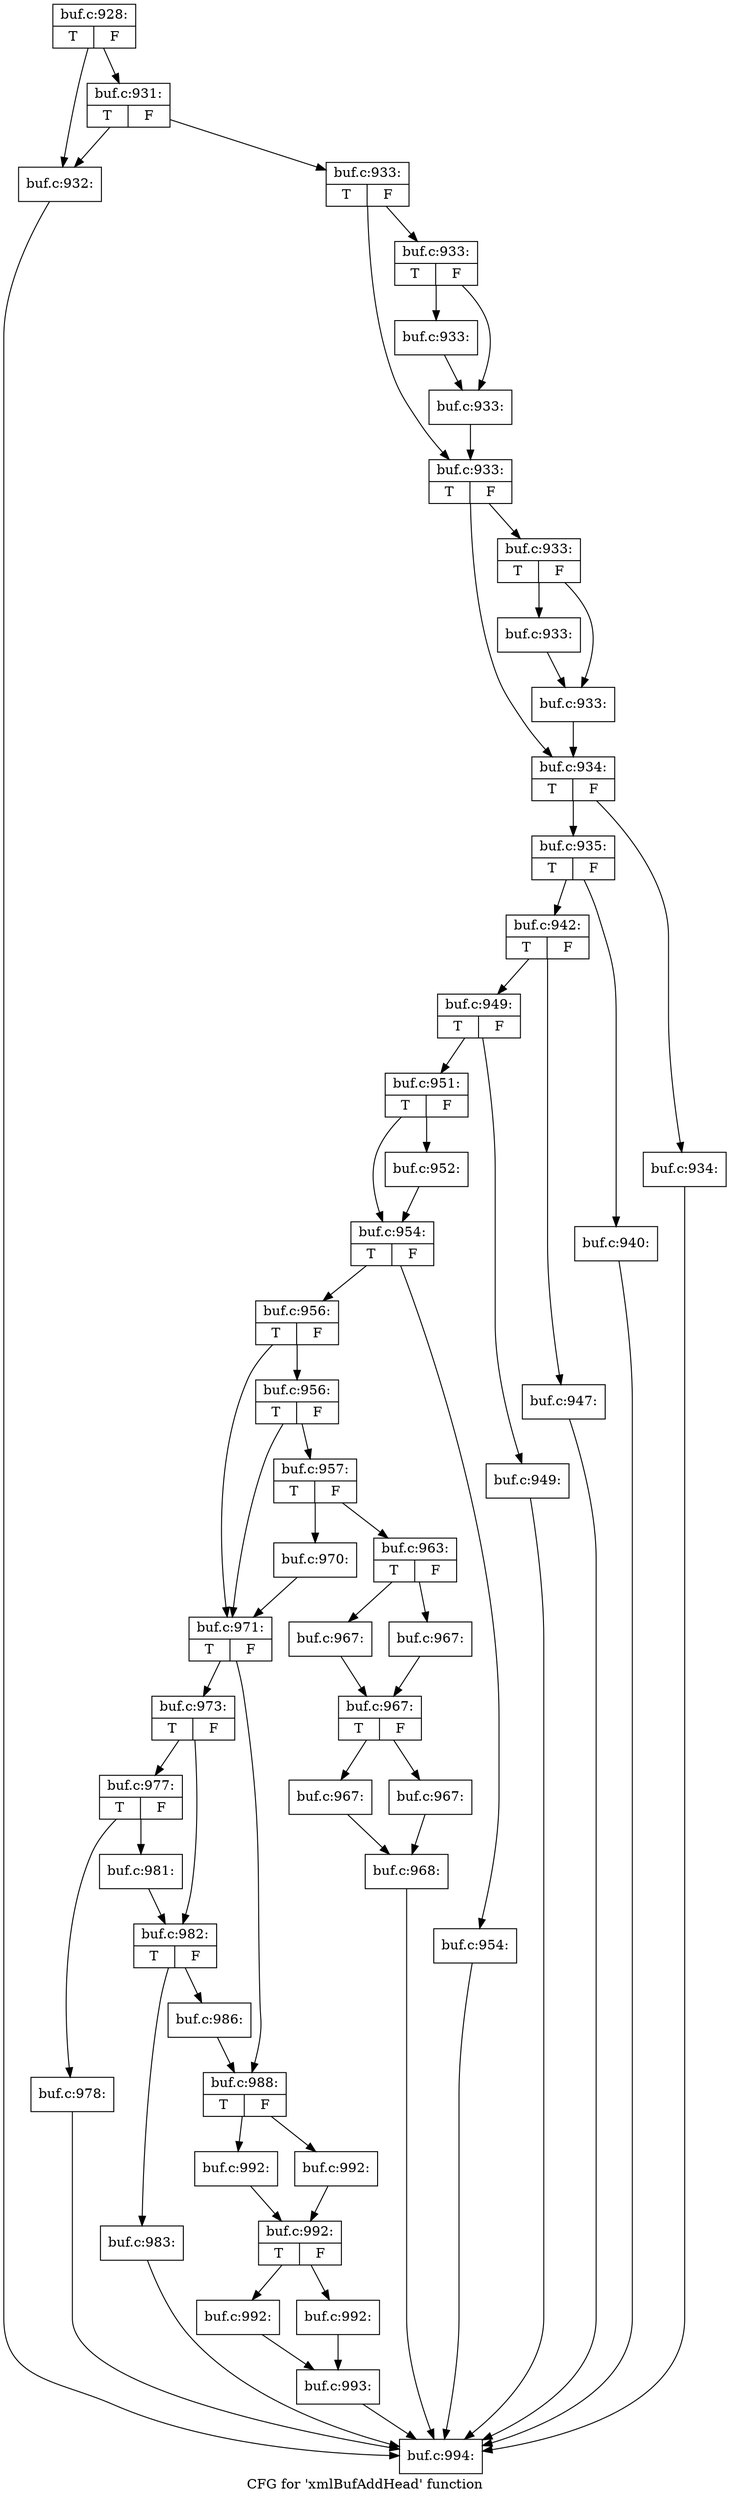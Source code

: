 digraph "CFG for 'xmlBufAddHead' function" {
	label="CFG for 'xmlBufAddHead' function";

	Node0x56044f0 [shape=record,label="{buf.c:928:|{<s0>T|<s1>F}}"];
	Node0x56044f0 -> Node0x5604b10;
	Node0x56044f0 -> Node0x5604bb0;
	Node0x5604bb0 [shape=record,label="{buf.c:931:|{<s0>T|<s1>F}}"];
	Node0x5604bb0 -> Node0x5604b10;
	Node0x5604bb0 -> Node0x5604b60;
	Node0x5604b10 [shape=record,label="{buf.c:932:}"];
	Node0x5604b10 -> Node0x55e8700;
	Node0x5604b60 [shape=record,label="{buf.c:933:|{<s0>T|<s1>F}}"];
	Node0x5604b60 -> Node0x559d2e0;
	Node0x5604b60 -> Node0x559d330;
	Node0x559d2e0 [shape=record,label="{buf.c:933:|{<s0>T|<s1>F}}"];
	Node0x559d2e0 -> Node0x5613b70;
	Node0x559d2e0 -> Node0x5613bc0;
	Node0x5613b70 [shape=record,label="{buf.c:933:}"];
	Node0x5613b70 -> Node0x5613bc0;
	Node0x5613bc0 [shape=record,label="{buf.c:933:}"];
	Node0x5613bc0 -> Node0x559d330;
	Node0x559d330 [shape=record,label="{buf.c:933:|{<s0>T|<s1>F}}"];
	Node0x559d330 -> Node0x5614260;
	Node0x559d330 -> Node0x56142b0;
	Node0x5614260 [shape=record,label="{buf.c:933:|{<s0>T|<s1>F}}"];
	Node0x5614260 -> Node0x5614830;
	Node0x5614260 -> Node0x5614880;
	Node0x5614830 [shape=record,label="{buf.c:933:}"];
	Node0x5614830 -> Node0x5614880;
	Node0x5614880 [shape=record,label="{buf.c:933:}"];
	Node0x5614880 -> Node0x56142b0;
	Node0x56142b0 [shape=record,label="{buf.c:934:|{<s0>T|<s1>F}}"];
	Node0x56142b0 -> Node0x5614f80;
	Node0x56142b0 -> Node0x5614fd0;
	Node0x5614f80 [shape=record,label="{buf.c:934:}"];
	Node0x5614f80 -> Node0x55e8700;
	Node0x5614fd0 [shape=record,label="{buf.c:935:|{<s0>T|<s1>F}}"];
	Node0x5614fd0 -> Node0x5615590;
	Node0x5614fd0 -> Node0x56155e0;
	Node0x5615590 [shape=record,label="{buf.c:940:}"];
	Node0x5615590 -> Node0x55e8700;
	Node0x56155e0 [shape=record,label="{buf.c:942:|{<s0>T|<s1>F}}"];
	Node0x56155e0 -> Node0x5615b40;
	Node0x56155e0 -> Node0x5615b90;
	Node0x5615b40 [shape=record,label="{buf.c:947:}"];
	Node0x5615b40 -> Node0x55e8700;
	Node0x5615b90 [shape=record,label="{buf.c:949:|{<s0>T|<s1>F}}"];
	Node0x5615b90 -> Node0x5616120;
	Node0x5615b90 -> Node0x5616170;
	Node0x5616120 [shape=record,label="{buf.c:949:}"];
	Node0x5616120 -> Node0x55e8700;
	Node0x5616170 [shape=record,label="{buf.c:951:|{<s0>T|<s1>F}}"];
	Node0x5616170 -> Node0x56165d0;
	Node0x5616170 -> Node0x5616620;
	Node0x56165d0 [shape=record,label="{buf.c:952:}"];
	Node0x56165d0 -> Node0x5616620;
	Node0x5616620 [shape=record,label="{buf.c:954:|{<s0>T|<s1>F}}"];
	Node0x5616620 -> Node0x5616bd0;
	Node0x5616620 -> Node0x5616c20;
	Node0x5616bd0 [shape=record,label="{buf.c:954:}"];
	Node0x5616bd0 -> Node0x55e8700;
	Node0x5616c20 [shape=record,label="{buf.c:956:|{<s0>T|<s1>F}}"];
	Node0x5616c20 -> Node0x5617150;
	Node0x5616c20 -> Node0x5617100;
	Node0x5617150 [shape=record,label="{buf.c:956:|{<s0>T|<s1>F}}"];
	Node0x5617150 -> Node0x56170b0;
	Node0x5617150 -> Node0x5617100;
	Node0x56170b0 [shape=record,label="{buf.c:957:|{<s0>T|<s1>F}}"];
	Node0x56170b0 -> Node0x5618180;
	Node0x56170b0 -> Node0x56181d0;
	Node0x5618180 [shape=record,label="{buf.c:963:|{<s0>T|<s1>F}}"];
	Node0x5618180 -> Node0x5619740;
	Node0x5618180 -> Node0x56197e0;
	Node0x5619740 [shape=record,label="{buf.c:967:}"];
	Node0x5619740 -> Node0x5619790;
	Node0x56197e0 [shape=record,label="{buf.c:967:}"];
	Node0x56197e0 -> Node0x5619790;
	Node0x5619790 [shape=record,label="{buf.c:967:|{<s0>T|<s1>F}}"];
	Node0x5619790 -> Node0x561a090;
	Node0x5619790 -> Node0x561a130;
	Node0x561a090 [shape=record,label="{buf.c:967:}"];
	Node0x561a090 -> Node0x561a0e0;
	Node0x561a130 [shape=record,label="{buf.c:967:}"];
	Node0x561a130 -> Node0x561a0e0;
	Node0x561a0e0 [shape=record,label="{buf.c:968:}"];
	Node0x561a0e0 -> Node0x55e8700;
	Node0x56181d0 [shape=record,label="{buf.c:970:}"];
	Node0x56181d0 -> Node0x5617100;
	Node0x5617100 [shape=record,label="{buf.c:971:|{<s0>T|<s1>F}}"];
	Node0x5617100 -> Node0x561b2e0;
	Node0x5617100 -> Node0x561b330;
	Node0x561b2e0 [shape=record,label="{buf.c:973:|{<s0>T|<s1>F}}"];
	Node0x561b2e0 -> Node0x561b8e0;
	Node0x561b2e0 -> Node0x561b930;
	Node0x561b8e0 [shape=record,label="{buf.c:977:|{<s0>T|<s1>F}}"];
	Node0x561b8e0 -> Node0x561bdc0;
	Node0x561b8e0 -> Node0x561be10;
	Node0x561bdc0 [shape=record,label="{buf.c:978:}"];
	Node0x561bdc0 -> Node0x55e8700;
	Node0x561be10 [shape=record,label="{buf.c:981:}"];
	Node0x561be10 -> Node0x561b930;
	Node0x561b930 [shape=record,label="{buf.c:982:|{<s0>T|<s1>F}}"];
	Node0x561b930 -> Node0x561c610;
	Node0x561b930 -> Node0x561c5c0;
	Node0x561c5c0 [shape=record,label="{buf.c:983:}"];
	Node0x561c5c0 -> Node0x55e8700;
	Node0x561c610 [shape=record,label="{buf.c:986:}"];
	Node0x561c610 -> Node0x561b330;
	Node0x561b330 [shape=record,label="{buf.c:988:|{<s0>T|<s1>F}}"];
	Node0x561b330 -> Node0x561e5b0;
	Node0x561b330 -> Node0x561e650;
	Node0x561e5b0 [shape=record,label="{buf.c:992:}"];
	Node0x561e5b0 -> Node0x561e600;
	Node0x561e650 [shape=record,label="{buf.c:992:}"];
	Node0x561e650 -> Node0x561e600;
	Node0x561e600 [shape=record,label="{buf.c:992:|{<s0>T|<s1>F}}"];
	Node0x561e600 -> Node0x561ef00;
	Node0x561e600 -> Node0x561efa0;
	Node0x561ef00 [shape=record,label="{buf.c:992:}"];
	Node0x561ef00 -> Node0x561ef50;
	Node0x561efa0 [shape=record,label="{buf.c:992:}"];
	Node0x561efa0 -> Node0x561ef50;
	Node0x561ef50 [shape=record,label="{buf.c:993:}"];
	Node0x561ef50 -> Node0x55e8700;
	Node0x55e8700 [shape=record,label="{buf.c:994:}"];
}
